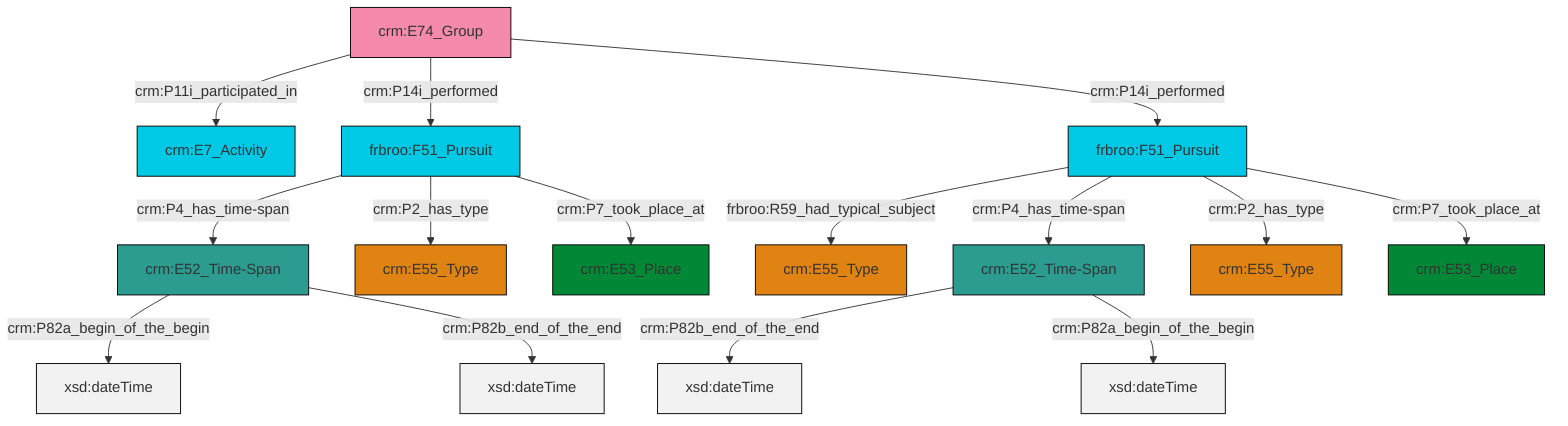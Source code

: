 graph TD
classDef Literal fill:#f2f2f2,stroke:#000000;
classDef CRM_Entity fill:#FFFFFF,stroke:#000000;
classDef Temporal_Entity fill:#00C9E6, stroke:#000000;
classDef Type fill:#E18312, stroke:#000000;
classDef Time-Span fill:#2C9C91, stroke:#000000;
classDef Appellation fill:#FFEB7F, stroke:#000000;
classDef Place fill:#008836, stroke:#000000;
classDef Persistent_Item fill:#B266B2, stroke:#000000;
classDef Conceptual_Object fill:#FFD700, stroke:#000000;
classDef Physical_Thing fill:#D2B48C, stroke:#000000;
classDef Actor fill:#f58aad, stroke:#000000;
classDef PC_Classes fill:#4ce600, stroke:#000000;
classDef Multi fill:#cccccc,stroke:#000000;

0["crm:E52_Time-Span"]:::Time-Span -->|crm:P82a_begin_of_the_begin| 1[xsd:dateTime]:::Literal
0["crm:E52_Time-Span"]:::Time-Span -->|crm:P82b_end_of_the_end| 2[xsd:dateTime]:::Literal
9["frbroo:F51_Pursuit"]:::Temporal_Entity -->|crm:P4_has_time-span| 0["crm:E52_Time-Span"]:::Time-Span
12["frbroo:F51_Pursuit"]:::Temporal_Entity -->|frbroo:R59_had_typical_subject| 3["crm:E55_Type"]:::Type
12["frbroo:F51_Pursuit"]:::Temporal_Entity -->|crm:P4_has_time-span| 16["crm:E52_Time-Span"]:::Time-Span
18["crm:E74_Group"]:::Actor -->|crm:P11i_participated_in| 10["crm:E7_Activity"]:::Temporal_Entity
18["crm:E74_Group"]:::Actor -->|crm:P14i_performed| 9["frbroo:F51_Pursuit"]:::Temporal_Entity
12["frbroo:F51_Pursuit"]:::Temporal_Entity -->|crm:P2_has_type| 7["crm:E55_Type"]:::Type
16["crm:E52_Time-Span"]:::Time-Span -->|crm:P82b_end_of_the_end| 20[xsd:dateTime]:::Literal
9["frbroo:F51_Pursuit"]:::Temporal_Entity -->|crm:P2_has_type| 13["crm:E55_Type"]:::Type
9["frbroo:F51_Pursuit"]:::Temporal_Entity -->|crm:P7_took_place_at| 5["crm:E53_Place"]:::Place
16["crm:E52_Time-Span"]:::Time-Span -->|crm:P82a_begin_of_the_begin| 22[xsd:dateTime]:::Literal
12["frbroo:F51_Pursuit"]:::Temporal_Entity -->|crm:P7_took_place_at| 23["crm:E53_Place"]:::Place
18["crm:E74_Group"]:::Actor -->|crm:P14i_performed| 12["frbroo:F51_Pursuit"]:::Temporal_Entity